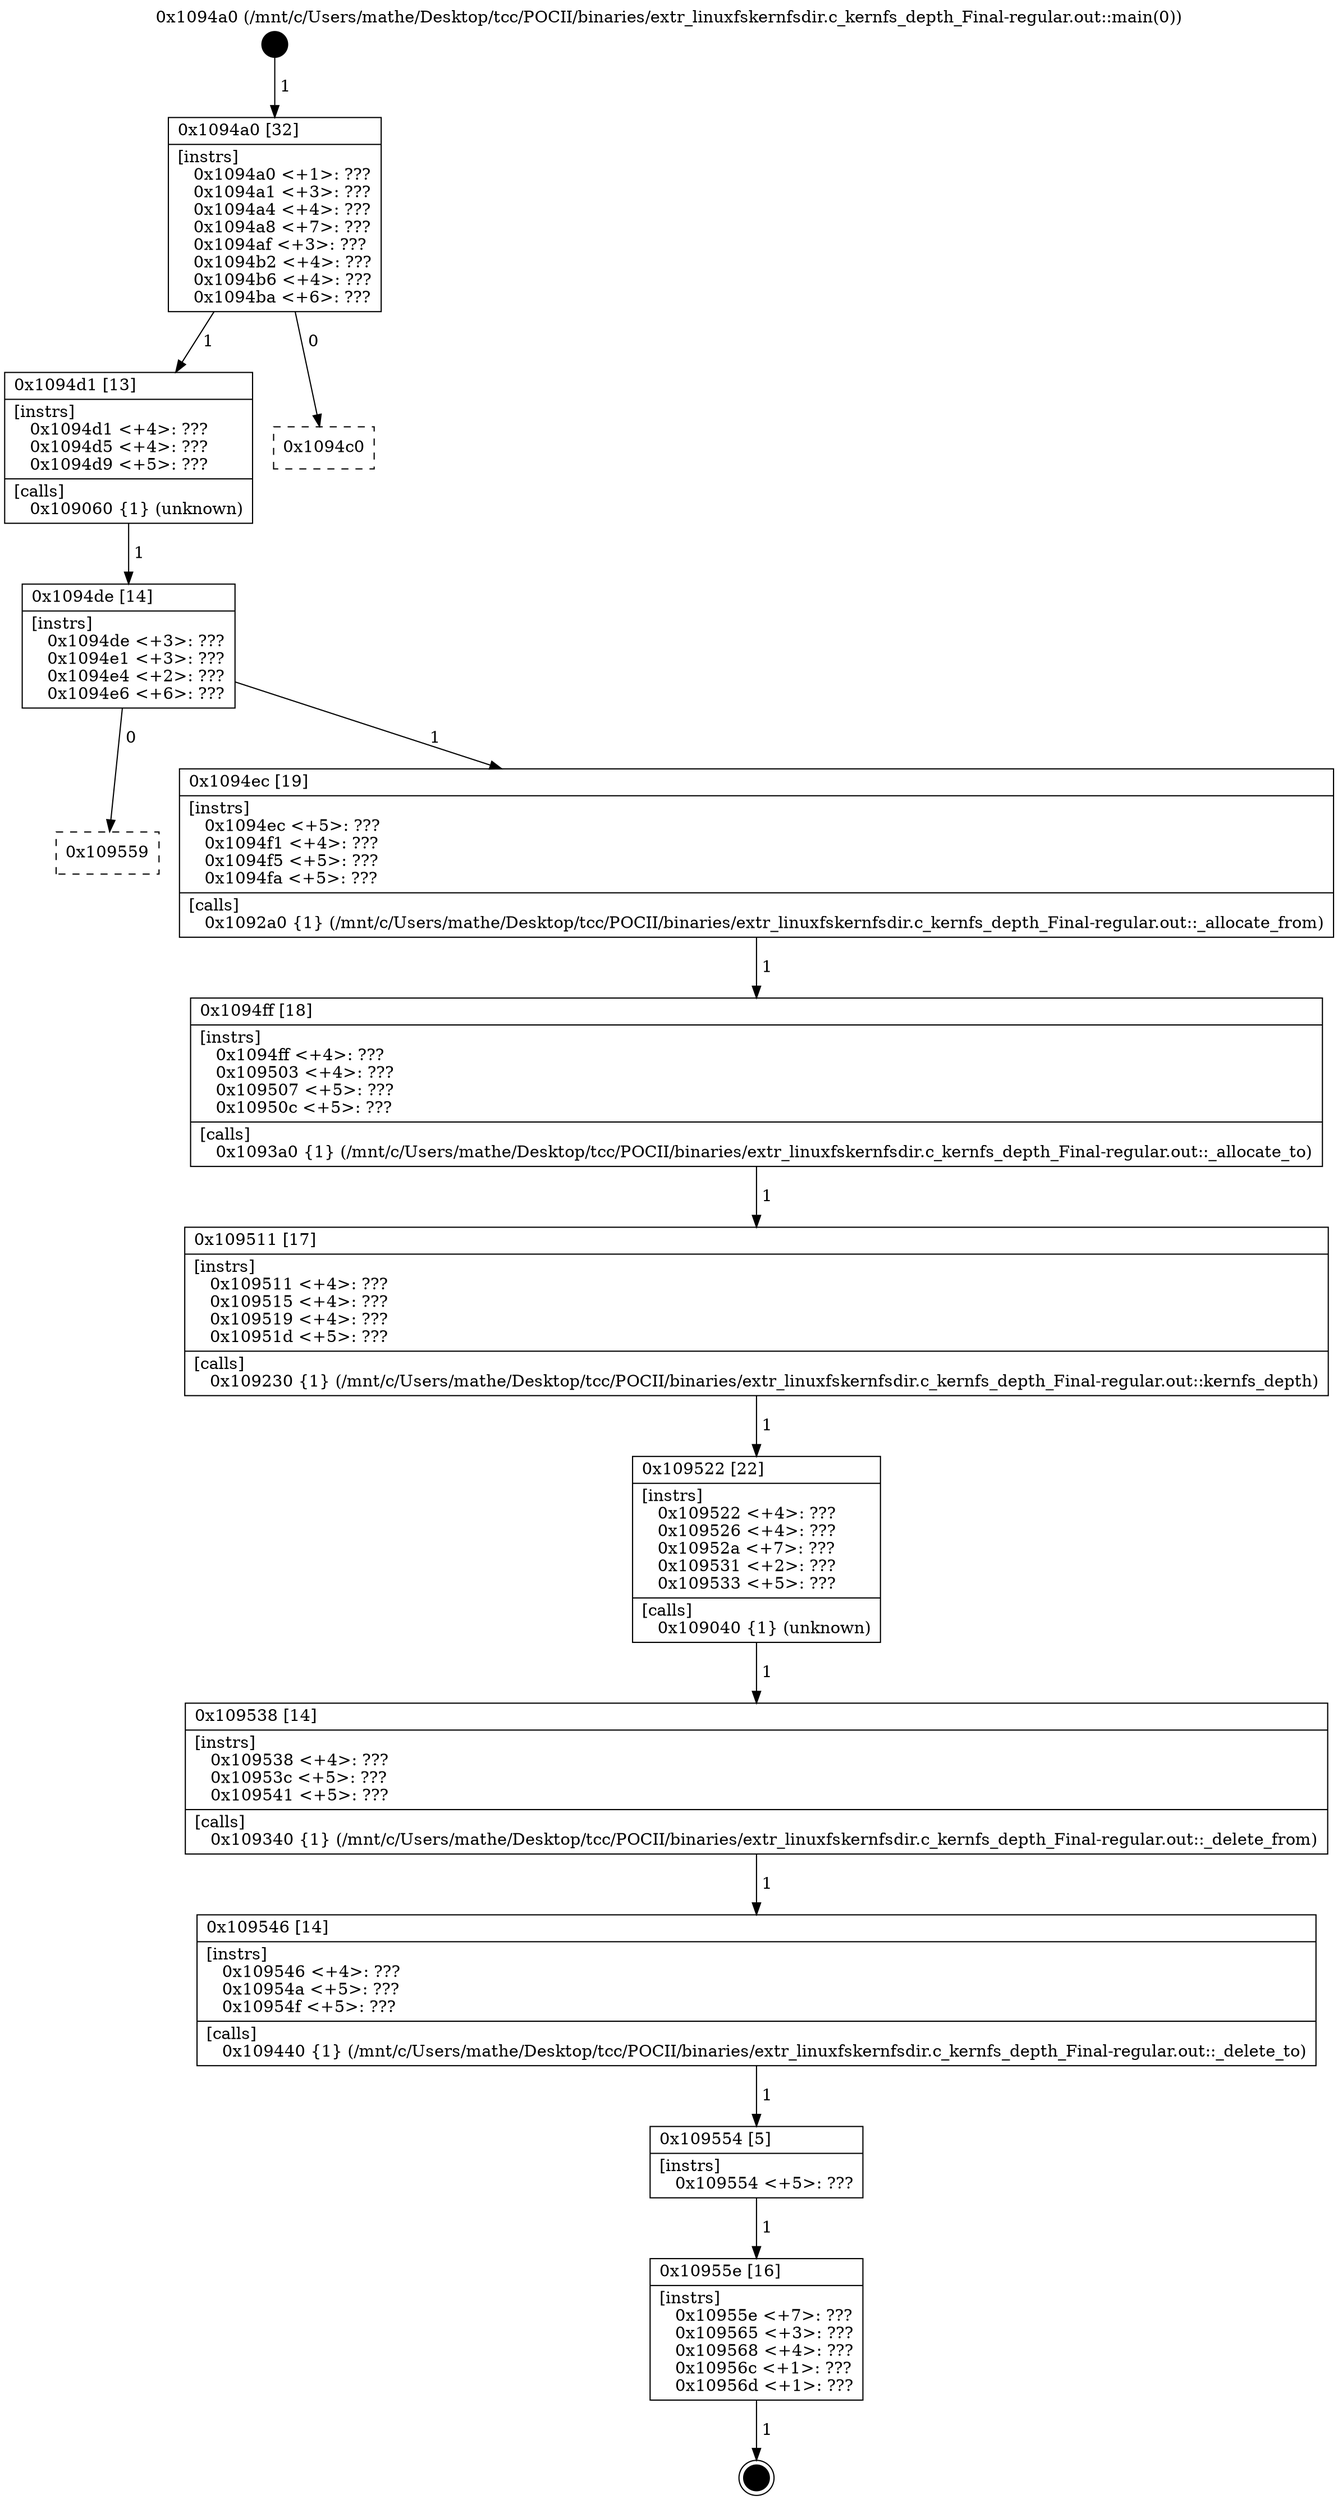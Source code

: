 digraph "0x1094a0" {
  label = "0x1094a0 (/mnt/c/Users/mathe/Desktop/tcc/POCII/binaries/extr_linuxfskernfsdir.c_kernfs_depth_Final-regular.out::main(0))"
  labelloc = "t"
  node[shape=record]

  Entry [label="",width=0.3,height=0.3,shape=circle,fillcolor=black,style=filled]
  "0x1094a0" [label="{
     0x1094a0 [32]\l
     | [instrs]\l
     &nbsp;&nbsp;0x1094a0 \<+1\>: ???\l
     &nbsp;&nbsp;0x1094a1 \<+3\>: ???\l
     &nbsp;&nbsp;0x1094a4 \<+4\>: ???\l
     &nbsp;&nbsp;0x1094a8 \<+7\>: ???\l
     &nbsp;&nbsp;0x1094af \<+3\>: ???\l
     &nbsp;&nbsp;0x1094b2 \<+4\>: ???\l
     &nbsp;&nbsp;0x1094b6 \<+4\>: ???\l
     &nbsp;&nbsp;0x1094ba \<+6\>: ???\l
  }"]
  "0x1094d1" [label="{
     0x1094d1 [13]\l
     | [instrs]\l
     &nbsp;&nbsp;0x1094d1 \<+4\>: ???\l
     &nbsp;&nbsp;0x1094d5 \<+4\>: ???\l
     &nbsp;&nbsp;0x1094d9 \<+5\>: ???\l
     | [calls]\l
     &nbsp;&nbsp;0x109060 \{1\} (unknown)\l
  }"]
  "0x1094c0" [label="{
     0x1094c0\l
  }", style=dashed]
  "0x1094de" [label="{
     0x1094de [14]\l
     | [instrs]\l
     &nbsp;&nbsp;0x1094de \<+3\>: ???\l
     &nbsp;&nbsp;0x1094e1 \<+3\>: ???\l
     &nbsp;&nbsp;0x1094e4 \<+2\>: ???\l
     &nbsp;&nbsp;0x1094e6 \<+6\>: ???\l
  }"]
  "0x109559" [label="{
     0x109559\l
  }", style=dashed]
  "0x1094ec" [label="{
     0x1094ec [19]\l
     | [instrs]\l
     &nbsp;&nbsp;0x1094ec \<+5\>: ???\l
     &nbsp;&nbsp;0x1094f1 \<+4\>: ???\l
     &nbsp;&nbsp;0x1094f5 \<+5\>: ???\l
     &nbsp;&nbsp;0x1094fa \<+5\>: ???\l
     | [calls]\l
     &nbsp;&nbsp;0x1092a0 \{1\} (/mnt/c/Users/mathe/Desktop/tcc/POCII/binaries/extr_linuxfskernfsdir.c_kernfs_depth_Final-regular.out::_allocate_from)\l
  }"]
  Exit [label="",width=0.3,height=0.3,shape=circle,fillcolor=black,style=filled,peripheries=2]
  "0x1094ff" [label="{
     0x1094ff [18]\l
     | [instrs]\l
     &nbsp;&nbsp;0x1094ff \<+4\>: ???\l
     &nbsp;&nbsp;0x109503 \<+4\>: ???\l
     &nbsp;&nbsp;0x109507 \<+5\>: ???\l
     &nbsp;&nbsp;0x10950c \<+5\>: ???\l
     | [calls]\l
     &nbsp;&nbsp;0x1093a0 \{1\} (/mnt/c/Users/mathe/Desktop/tcc/POCII/binaries/extr_linuxfskernfsdir.c_kernfs_depth_Final-regular.out::_allocate_to)\l
  }"]
  "0x109511" [label="{
     0x109511 [17]\l
     | [instrs]\l
     &nbsp;&nbsp;0x109511 \<+4\>: ???\l
     &nbsp;&nbsp;0x109515 \<+4\>: ???\l
     &nbsp;&nbsp;0x109519 \<+4\>: ???\l
     &nbsp;&nbsp;0x10951d \<+5\>: ???\l
     | [calls]\l
     &nbsp;&nbsp;0x109230 \{1\} (/mnt/c/Users/mathe/Desktop/tcc/POCII/binaries/extr_linuxfskernfsdir.c_kernfs_depth_Final-regular.out::kernfs_depth)\l
  }"]
  "0x109522" [label="{
     0x109522 [22]\l
     | [instrs]\l
     &nbsp;&nbsp;0x109522 \<+4\>: ???\l
     &nbsp;&nbsp;0x109526 \<+4\>: ???\l
     &nbsp;&nbsp;0x10952a \<+7\>: ???\l
     &nbsp;&nbsp;0x109531 \<+2\>: ???\l
     &nbsp;&nbsp;0x109533 \<+5\>: ???\l
     | [calls]\l
     &nbsp;&nbsp;0x109040 \{1\} (unknown)\l
  }"]
  "0x109538" [label="{
     0x109538 [14]\l
     | [instrs]\l
     &nbsp;&nbsp;0x109538 \<+4\>: ???\l
     &nbsp;&nbsp;0x10953c \<+5\>: ???\l
     &nbsp;&nbsp;0x109541 \<+5\>: ???\l
     | [calls]\l
     &nbsp;&nbsp;0x109340 \{1\} (/mnt/c/Users/mathe/Desktop/tcc/POCII/binaries/extr_linuxfskernfsdir.c_kernfs_depth_Final-regular.out::_delete_from)\l
  }"]
  "0x109546" [label="{
     0x109546 [14]\l
     | [instrs]\l
     &nbsp;&nbsp;0x109546 \<+4\>: ???\l
     &nbsp;&nbsp;0x10954a \<+5\>: ???\l
     &nbsp;&nbsp;0x10954f \<+5\>: ???\l
     | [calls]\l
     &nbsp;&nbsp;0x109440 \{1\} (/mnt/c/Users/mathe/Desktop/tcc/POCII/binaries/extr_linuxfskernfsdir.c_kernfs_depth_Final-regular.out::_delete_to)\l
  }"]
  "0x109554" [label="{
     0x109554 [5]\l
     | [instrs]\l
     &nbsp;&nbsp;0x109554 \<+5\>: ???\l
  }"]
  "0x10955e" [label="{
     0x10955e [16]\l
     | [instrs]\l
     &nbsp;&nbsp;0x10955e \<+7\>: ???\l
     &nbsp;&nbsp;0x109565 \<+3\>: ???\l
     &nbsp;&nbsp;0x109568 \<+4\>: ???\l
     &nbsp;&nbsp;0x10956c \<+1\>: ???\l
     &nbsp;&nbsp;0x10956d \<+1\>: ???\l
  }"]
  Entry -> "0x1094a0" [label=" 1"]
  "0x1094a0" -> "0x1094d1" [label=" 1"]
  "0x1094a0" -> "0x1094c0" [label=" 0"]
  "0x1094d1" -> "0x1094de" [label=" 1"]
  "0x1094de" -> "0x109559" [label=" 0"]
  "0x1094de" -> "0x1094ec" [label=" 1"]
  "0x10955e" -> Exit [label=" 1"]
  "0x1094ec" -> "0x1094ff" [label=" 1"]
  "0x1094ff" -> "0x109511" [label=" 1"]
  "0x109511" -> "0x109522" [label=" 1"]
  "0x109522" -> "0x109538" [label=" 1"]
  "0x109538" -> "0x109546" [label=" 1"]
  "0x109546" -> "0x109554" [label=" 1"]
  "0x109554" -> "0x10955e" [label=" 1"]
}
